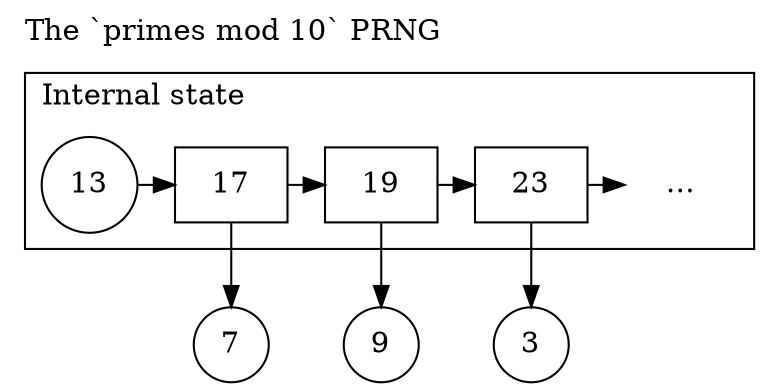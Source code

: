 digraph G {
  label="The `primes mod 10` PRNG";
  labeljust=l;
  labelloc=t;

  subgraph clustersecret {
    labeljust=l;
    labelloc=t;
    color=black;
    label="Internal state";

    rank=same {
      "13" [shape=circle];
      "…" [shape=none];

      node [shape=rect];
      "13" -> "17" -> "19" -> "23" -> "…";
    }
  }

  subgraph public {
    node [shape=circle];
    "17" -> "7";
    "19" -> "9";
    "23" -> "3";
  }
}
